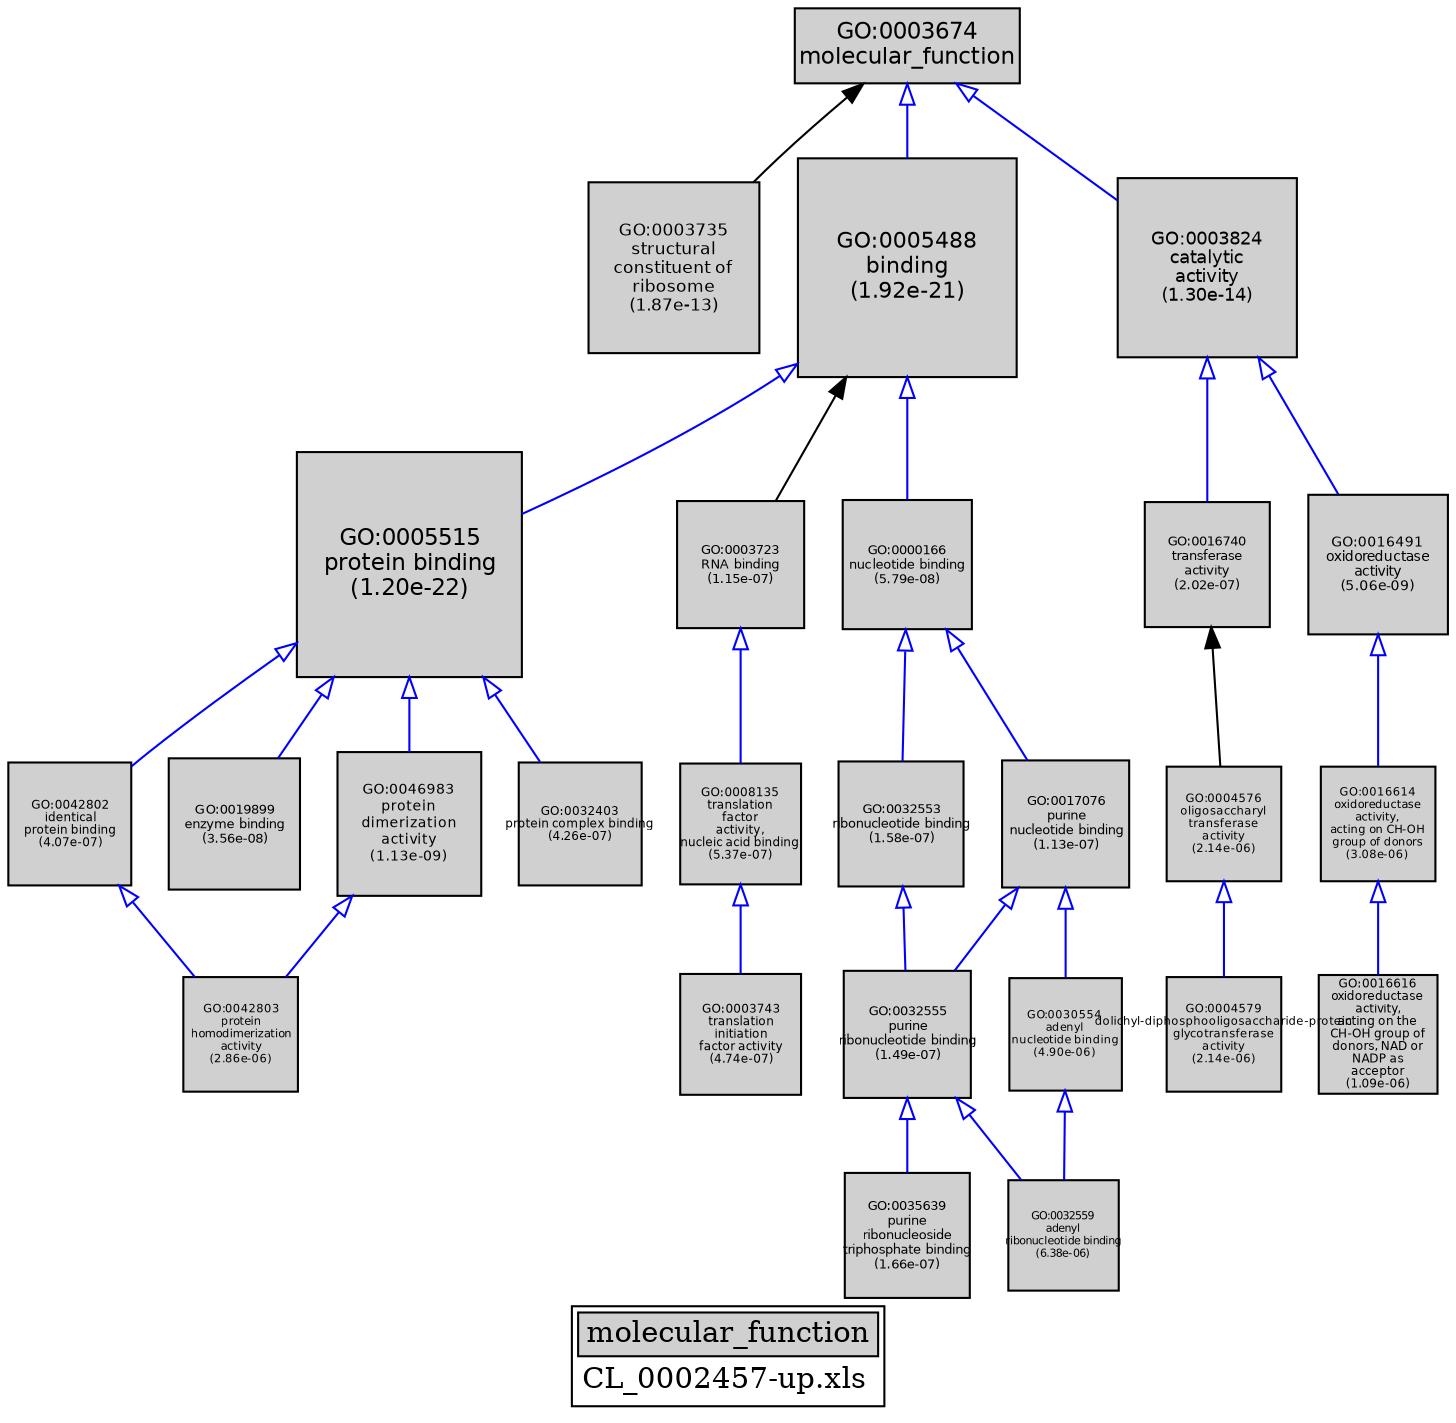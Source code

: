 digraph "molecular_function" {
graph [ bgcolor = "#FFFFFF", label = <<TABLE COLOR="black" BGCOLOR="white"><TR><TD COLSPAN="2" BGCOLOR="#D0D0D0"><FONT COLOR="black">molecular_function</FONT></TD></TR><TR><TD BORDER="0">CL_0002457-up.xls</TD></TR></TABLE>> ];
node [ fontname = "Helvetica" ];

subgraph "nodes" {

node [ style = "filled", fixedsize = "true", width = 1, shape = "box", fontsize = 9, fillcolor = "#D0D0D0", fontcolor = "black", color = "black" ];

"GO:0016616" [ URL = "#GO:0016616", label = <<TABLE BORDER="0"><TR><TD>GO:0016616<BR/>oxidoreductase<BR/>activity,<BR/>acting on the<BR/>CH-OH group of<BR/>donors, NAD or<BR/>NADP as<BR/>acceptor<BR/>(1.09e-06)</TD></TR></TABLE>>, width = 0.78692480325, shape = "box", fontsize = 5.6658585834, height = 0.78692480325 ];
"GO:0003735" [ URL = "#GO:0003735", label = <<TABLE BORDER="0"><TR><TD>GO:0003735<BR/>structural<BR/>constituent of<BR/>ribosome<BR/>(1.87e-13)</TD></TR></TABLE>>, width = 1.14482112991, shape = "box", fontsize = 8.24271213536, height = 1.14482112991 ];
"GO:0005488" [ URL = "#GO:0005488", label = <<TABLE BORDER="0"><TR><TD>GO:0005488<BR/>binding<BR/>(1.92e-21)</TD></TR></TABLE>>, width = 1.45836478261, shape = "box", fontsize = 10.5002264348, height = 1.45836478261 ];
"GO:0042802" [ URL = "#GO:0042802", label = <<TABLE BORDER="0"><TR><TD>GO:0042802<BR/>identical<BR/>protein binding<BR/>(4.07e-07)</TD></TR></TABLE>>, width = 0.814214616542, shape = "box", fontsize = 5.8623452391, height = 0.814214616542 ];
"GO:0019899" [ URL = "#GO:0019899", label = <<TABLE BORDER="0"><TR><TD>GO:0019899<BR/>enzyme binding<BR/>(3.56e-08)</TD></TR></TABLE>>, width = 0.878127064222, shape = "box", fontsize = 6.3225148624, height = 0.878127064222 ];
"GO:0005515" [ URL = "#GO:0005515", label = <<TABLE BORDER="0"><TR><TD>GO:0005515<BR/>protein binding<BR/>(1.20e-22)</TD></TR></TABLE>>, width = 1.5, shape = "box", fontsize = 10.8, height = 1.5 ];
"GO:0003824" [ URL = "#GO:0003824", label = <<TABLE BORDER="0"><TR><TD>GO:0003824<BR/>catalytic<BR/>activity<BR/>(1.30e-14)</TD></TR></TABLE>>, width = 1.1954024042, shape = "box", fontsize = 8.60689731025, height = 1.1954024042 ];
"GO:0008135" [ URL = "#GO:0008135", label = <<TABLE BORDER="0"><TR><TD>GO:0008135<BR/>translation<BR/>factor<BR/>activity,<BR/>nucleic acid binding<BR/>(5.37e-07)</TD></TR></TABLE>>, width = 0.806658757545, shape = "box", fontsize = 5.80794305432, height = 0.806658757545 ];
"GO:0016614" [ URL = "#GO:0016614", label = <<TABLE BORDER="0"><TR><TD>GO:0016614<BR/>oxidoreductase<BR/>activity,<BR/>acting on CH-OH<BR/>group of donors<BR/>(3.08e-06)</TD></TR></TABLE>>, width = 0.75707670807, shape = "box", fontsize = 5.45095229811, height = 0.75707670807 ];
"GO:0003723" [ URL = "#GO:0003723", label = <<TABLE BORDER="0"><TR><TD>GO:0003723<BR/>RNA binding<BR/>(1.15e-07)</TD></TR></TABLE>>, width = 0.848078920752, shape = "box", fontsize = 6.10616822942, height = 0.848078920752 ];
"GO:0032553" [ URL = "#GO:0032553", label = <<TABLE BORDER="0"><TR><TD>GO:0032553<BR/>ribonucleotide binding<BR/>(1.58e-07)</TD></TR></TABLE>>, width = 0.839561984374, shape = "box", fontsize = 6.04484628749, height = 0.839561984374 ];
"GO:0032555" [ URL = "#GO:0032555", label = <<TABLE BORDER="0"><TR><TD>GO:0032555<BR/>purine<BR/>ribonucleotide binding<BR/>(1.49e-07)</TD></TR></TABLE>>, width = 0.841169756745, shape = "box", fontsize = 6.05642224856, height = 0.841169756745 ];
"GO:0046983" [ URL = "#GO:0046983", label = <<TABLE BORDER="0"><TR><TD>GO:0046983<BR/>protein<BR/>dimerization<BR/>activity<BR/>(1.13e-09)</TD></TR></TABLE>>, width = 0.961448879094, shape = "box", fontsize = 6.92243192948, height = 0.961448879094 ];
"GO:0035639" [ URL = "#GO:0035639", label = <<TABLE BORDER="0"><TR><TD>GO:0035639<BR/>purine<BR/>ribonucleoside<BR/>triphosphate binding<BR/>(1.66e-07)</TD></TR></TABLE>>, width = 0.838397033676, shape = "box", fontsize = 6.03645864247, height = 0.838397033676 ];
"GO:0003674" [ URL = "#GO:0003674", label = <<TABLE BORDER="0"><TR><TD>GO:0003674<BR/>molecular_function</TD></TR></TABLE>>, width = 1.5, shape = "box", fontsize = 10.8 ];
"GO:0032403" [ URL = "#GO:0032403", label = <<TABLE BORDER="0"><TR><TD>GO:0032403<BR/>protein complex binding<BR/>(4.26e-07)</TD></TR></TABLE>>, width = 0.813007167344, shape = "box", fontsize = 5.85365160488, height = 0.813007167344 ];
"GO:0042803" [ URL = "#GO:0042803", label = <<TABLE BORDER="0"><TR><TD>GO:0042803<BR/>protein<BR/>homodimerization<BR/>activity<BR/>(2.86e-06)</TD></TR></TABLE>>, width = 0.75924013944, shape = "box", fontsize = 5.46652900397, height = 0.75924013944 ];
"GO:0032559" [ URL = "#GO:0032559", label = <<TABLE BORDER="0"><TR><TD>GO:0032559<BR/>adenyl<BR/>ribonucleotide binding<BR/>(6.38e-06)</TD></TR></TABLE>>, width = 0.735433575603, shape = "box", fontsize = 5.29512174434, height = 0.735433575603 ];
"GO:0003743" [ URL = "#GO:0003743", label = <<TABLE BORDER="0"><TR><TD>GO:0003743<BR/>translation<BR/>initiation<BR/>factor activity<BR/>(4.74e-07)</TD></TR></TABLE>>, width = 0.810065226798, shape = "box", fontsize = 5.83246963295, height = 0.810065226798 ];
"GO:0016740" [ URL = "#GO:0016740", label = <<TABLE BORDER="0"><TR><TD>GO:0016740<BR/>transferase<BR/>activity<BR/>(2.02e-07)</TD></TR></TABLE>>, width = 0.833120505296, shape = "box", fontsize = 5.99846763813, height = 0.833120505296 ];
"GO:0017076" [ URL = "#GO:0017076", label = <<TABLE BORDER="0"><TR><TD>GO:0017076<BR/>purine<BR/>nucleotide binding<BR/>(1.13e-07)</TD></TR></TABLE>>, width = 0.848524618625, shape = "box", fontsize = 6.1093772541, height = 0.848524618625 ];
"GO:0000166" [ URL = "#GO:0000166", label = <<TABLE BORDER="0"><TR><TD>GO:0000166<BR/>nucleotide binding<BR/>(5.79e-08)</TD></TR></TABLE>>, width = 0.865766287318, shape = "box", fontsize = 6.23351726869, height = 0.865766287318 ];
"GO:0004576" [ URL = "#GO:0004576", label = <<TABLE BORDER="0"><TR><TD>GO:0004576<BR/>oligosaccharyl<BR/>transferase<BR/>activity<BR/>(2.14e-06)</TD></TR></TABLE>>, width = 0.767658364678, shape = "box", fontsize = 5.52714022568, height = 0.767658364678 ];
"GO:0030554" [ URL = "#GO:0030554", label = <<TABLE BORDER="0"><TR><TD>GO:0030554<BR/>adenyl<BR/>nucleotide binding<BR/>(4.90e-06)</TD></TR></TABLE>>, width = 0.743358520113, shape = "box", fontsize = 5.35218134481, height = 0.743358520113 ];
"GO:0004579" [ URL = "#GO:0004579", label = <<TABLE BORDER="0"><TR><TD>GO:0004579<BR/>dolichyl-diphosphooligosaccharide-protein<BR/>glycotransferase<BR/>activity<BR/>(2.14e-06)</TD></TR></TABLE>>, width = 0.767658364678, shape = "box", fontsize = 5.52714022568, height = 0.767658364678 ];
"GO:0016491" [ URL = "#GO:0016491", label = <<TABLE BORDER="0"><TR><TD>GO:0016491<BR/>oxidoreductase<BR/>activity<BR/>(5.06e-09)</TD></TR></TABLE>>, width = 0.926095444273, shape = "box", fontsize = 6.66788719876, height = 0.926095444273 ];
}
subgraph "edges" {


edge [ dir = "back", weight = 1 ];
subgraph "regulates" {


edge [ color = "cyan", arrowtail = "none" ];
subgraph "positive" {


edge [ color = "green", arrowtail = "vee" ];
}
subgraph "negative" {


edge [ color = "red", arrowtail = "tee" ];
}
}
subgraph "part_of" {


edge [ color = "purple", arrowtail = "diamond", weight = 2.5 ];
}
subgraph "is_a" {


edge [ color = "blue", arrowtail = "empty", weight = 5.0 ];
"GO:0032555" -> "GO:0032559";
"GO:0003674" -> "GO:0003824";
"GO:0042802" -> "GO:0042803";
"GO:0000166" -> "GO:0017076";
"GO:0030554" -> "GO:0032559";
"GO:0005488" -> "GO:0000166";
"GO:0032555" -> "GO:0035639";
"GO:0005515" -> "GO:0046983";
"GO:0017076" -> "GO:0032555";
"GO:0016491" -> "GO:0016614";
"GO:0016614" -> "GO:0016616";
"GO:0046983" -> "GO:0042803";
"GO:0003723" -> "GO:0008135";
"GO:0008135" -> "GO:0003743";
"GO:0004576" -> "GO:0004579";
"GO:0032553" -> "GO:0032555";
"GO:0003824" -> "GO:0016740";
"GO:0000166" -> "GO:0032553";
"GO:0017076" -> "GO:0030554";
"GO:0005515" -> "GO:0042802";
"GO:0005515" -> "GO:0032403";
"GO:0005488" -> "GO:0005515";
"GO:0005515" -> "GO:0019899";
"GO:0003674" -> "GO:0005488";
"GO:0003824" -> "GO:0016491";
}
"GO:0003674" -> "GO:0003735";
"GO:0005488" -> "GO:0003723";
"GO:0016740" -> "GO:0004576";
}
}
